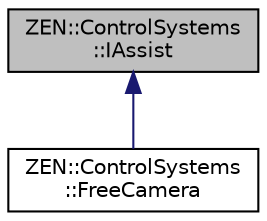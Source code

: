 digraph "ZEN::ControlSystems::IAssist"
{
 // LATEX_PDF_SIZE
  edge [fontname="Helvetica",fontsize="10",labelfontname="Helvetica",labelfontsize="10"];
  node [fontname="Helvetica",fontsize="10",shape=record];
  Node1 [label="ZEN::ControlSystems\l::IAssist",height=0.2,width=0.4,color="black", fillcolor="grey75", style="filled", fontcolor="black",tooltip=" "];
  Node1 -> Node2 [dir="back",color="midnightblue",fontsize="10",style="solid",fontname="Helvetica"];
  Node2 [label="ZEN::ControlSystems\l::FreeCamera",height=0.2,width=0.4,color="black", fillcolor="white", style="filled",URL="$classZEN_1_1ControlSystems_1_1FreeCamera.html",tooltip=" "];
}
